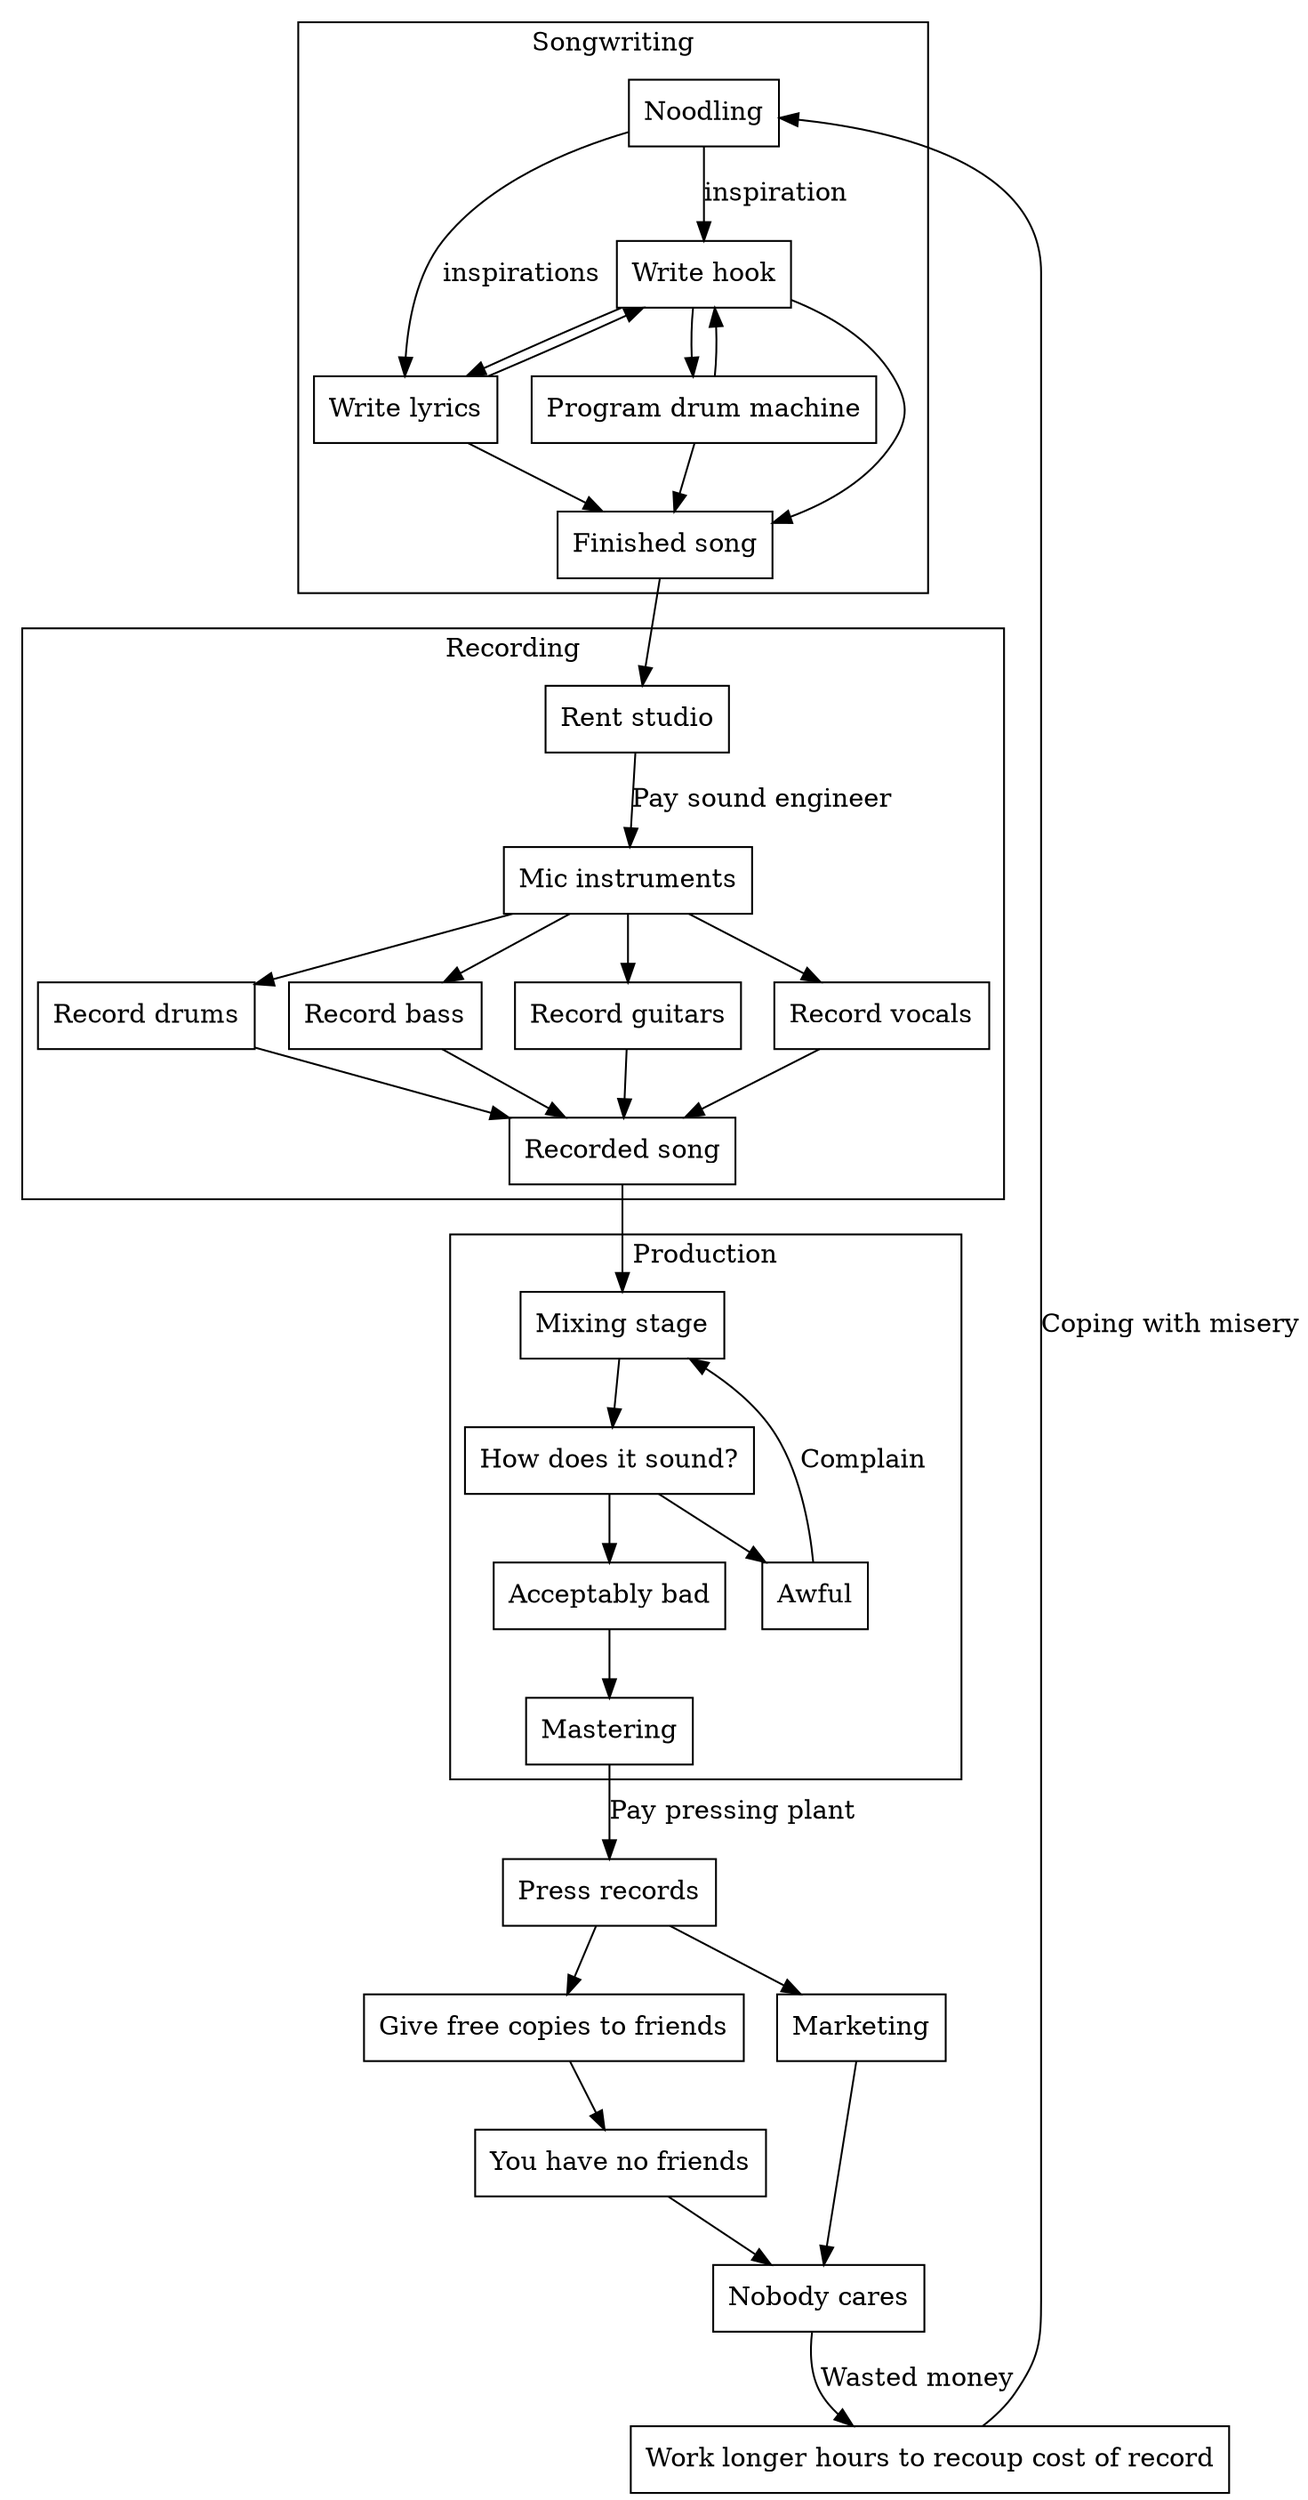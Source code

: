 digraph {
	node[shape=box];
	subgraph cluster_0 {
		label="Songwriting";
		"Noodling" -> "Write hook"[label="inspiration"];
		"Write hook" -> "Program drum machine";
		"Program drum machine" -> "Write hook";
		"Write lyrics" -> "Write hook";
		"Write hook" -> "Write lyrics";
		"Write hook" -> "Finished song";
		"Write lyrics" -> "Finished song";
		"Program drum machine" -> "Finished song";
		"Noodling" -> "Write lyrics"[label="inspirations"];
	}
	"Finished song" -> "Rent studio";
	subgraph cluster_1 {
		label="Recording";
		"Rent studio" -> "Mic instruments"[label="Pay sound engineer"];
		"Mic instruments" -> "Record drums";
		"Mic instruments" -> "Record bass";
		"Mic instruments" -> "Record guitars";
		"Mic instruments" -> "Record vocals";
		"Record drums" -> "Recorded song";
		"Record bass" -> "Recorded song";
		"Record guitars" -> "Recorded song";
		"Record vocals" -> "Recorded song";
	}
	"Recorded song" -> "Mixing stage";
	subgraph cluster_2 {
		label="Production";
		"Mixing stage" -> "How does it sound?";
		"How does it sound?" -> "Acceptably bad";
		"How does it sound?" -> "Awful";
		"Awful" -> "Mixing stage"[label="Complain"];
		"Acceptably bad" -> "Mastering";
	}
	"Mastering" -> "Press records"[label="Pay pressing plant"];
	"Press records" -> "Give free copies to friends";
	"Give free copies to friends" -> "You have no friends";
	"Press records" -> "Marketing";
	"Marketing" -> "Nobody cares";
	"You have no friends" -> "Nobody cares";
	"Nobody cares" -> "Work longer hours to recoup cost of record"[label="Wasted money"];
	"Work longer hours to recoup cost of record" -> "Noodling"[label="Coping with misery"];
}
